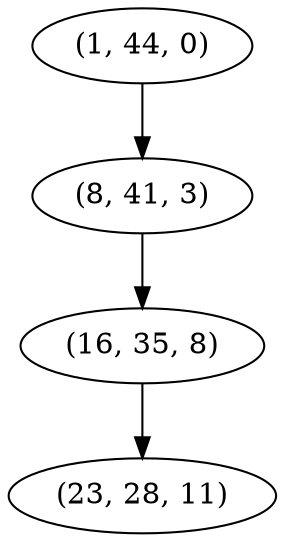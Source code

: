 digraph tree {
    "(1, 44, 0)";
    "(8, 41, 3)";
    "(16, 35, 8)";
    "(23, 28, 11)";
    "(1, 44, 0)" -> "(8, 41, 3)";
    "(8, 41, 3)" -> "(16, 35, 8)";
    "(16, 35, 8)" -> "(23, 28, 11)";
}
